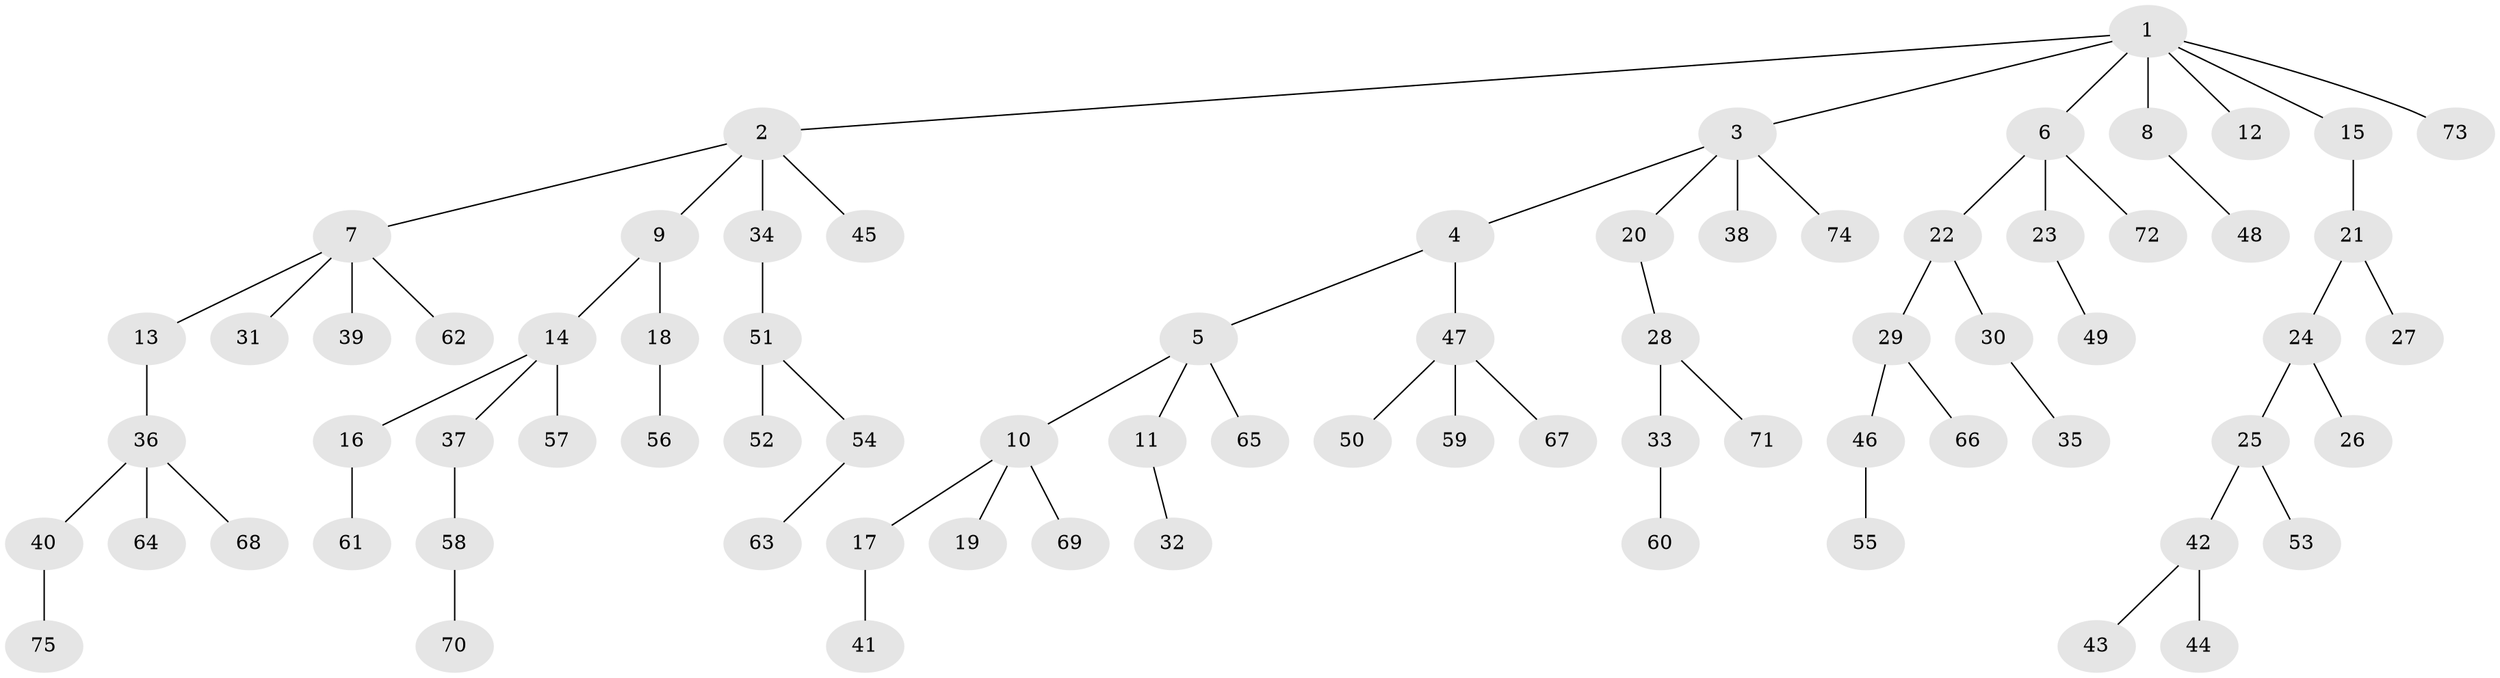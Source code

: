// original degree distribution, {8: 0.008064516129032258, 6: 0.016129032258064516, 3: 0.12096774193548387, 4: 0.04838709677419355, 5: 0.04838709677419355, 2: 0.2661290322580645, 1: 0.49193548387096775}
// Generated by graph-tools (version 1.1) at 2025/51/03/04/25 22:51:49]
// undirected, 75 vertices, 74 edges
graph export_dot {
  node [color=gray90,style=filled];
  1;
  2;
  3;
  4;
  5;
  6;
  7;
  8;
  9;
  10;
  11;
  12;
  13;
  14;
  15;
  16;
  17;
  18;
  19;
  20;
  21;
  22;
  23;
  24;
  25;
  26;
  27;
  28;
  29;
  30;
  31;
  32;
  33;
  34;
  35;
  36;
  37;
  38;
  39;
  40;
  41;
  42;
  43;
  44;
  45;
  46;
  47;
  48;
  49;
  50;
  51;
  52;
  53;
  54;
  55;
  56;
  57;
  58;
  59;
  60;
  61;
  62;
  63;
  64;
  65;
  66;
  67;
  68;
  69;
  70;
  71;
  72;
  73;
  74;
  75;
  1 -- 2 [weight=1.0];
  1 -- 3 [weight=1.0];
  1 -- 6 [weight=1.0];
  1 -- 8 [weight=1.0];
  1 -- 12 [weight=1.0];
  1 -- 15 [weight=1.0];
  1 -- 73 [weight=1.0];
  2 -- 7 [weight=1.0];
  2 -- 9 [weight=1.0];
  2 -- 34 [weight=1.0];
  2 -- 45 [weight=1.0];
  3 -- 4 [weight=1.0];
  3 -- 20 [weight=1.0];
  3 -- 38 [weight=1.0];
  3 -- 74 [weight=1.0];
  4 -- 5 [weight=1.0];
  4 -- 47 [weight=1.0];
  5 -- 10 [weight=1.0];
  5 -- 11 [weight=1.0];
  5 -- 65 [weight=1.0];
  6 -- 22 [weight=1.0];
  6 -- 23 [weight=1.0];
  6 -- 72 [weight=1.0];
  7 -- 13 [weight=1.0];
  7 -- 31 [weight=1.0];
  7 -- 39 [weight=1.0];
  7 -- 62 [weight=1.0];
  8 -- 48 [weight=1.0];
  9 -- 14 [weight=1.0];
  9 -- 18 [weight=1.0];
  10 -- 17 [weight=1.0];
  10 -- 19 [weight=1.0];
  10 -- 69 [weight=1.0];
  11 -- 32 [weight=2.0];
  13 -- 36 [weight=1.0];
  14 -- 16 [weight=1.0];
  14 -- 37 [weight=1.0];
  14 -- 57 [weight=1.0];
  15 -- 21 [weight=1.0];
  16 -- 61 [weight=1.0];
  17 -- 41 [weight=1.0];
  18 -- 56 [weight=1.0];
  20 -- 28 [weight=1.0];
  21 -- 24 [weight=1.0];
  21 -- 27 [weight=1.0];
  22 -- 29 [weight=1.0];
  22 -- 30 [weight=1.0];
  23 -- 49 [weight=1.0];
  24 -- 25 [weight=1.0];
  24 -- 26 [weight=1.0];
  25 -- 42 [weight=1.0];
  25 -- 53 [weight=1.0];
  28 -- 33 [weight=1.0];
  28 -- 71 [weight=1.0];
  29 -- 46 [weight=1.0];
  29 -- 66 [weight=1.0];
  30 -- 35 [weight=1.0];
  33 -- 60 [weight=1.0];
  34 -- 51 [weight=1.0];
  36 -- 40 [weight=1.0];
  36 -- 64 [weight=1.0];
  36 -- 68 [weight=1.0];
  37 -- 58 [weight=1.0];
  40 -- 75 [weight=1.0];
  42 -- 43 [weight=1.0];
  42 -- 44 [weight=2.0];
  46 -- 55 [weight=1.0];
  47 -- 50 [weight=1.0];
  47 -- 59 [weight=1.0];
  47 -- 67 [weight=1.0];
  51 -- 52 [weight=1.0];
  51 -- 54 [weight=1.0];
  54 -- 63 [weight=1.0];
  58 -- 70 [weight=1.0];
}
